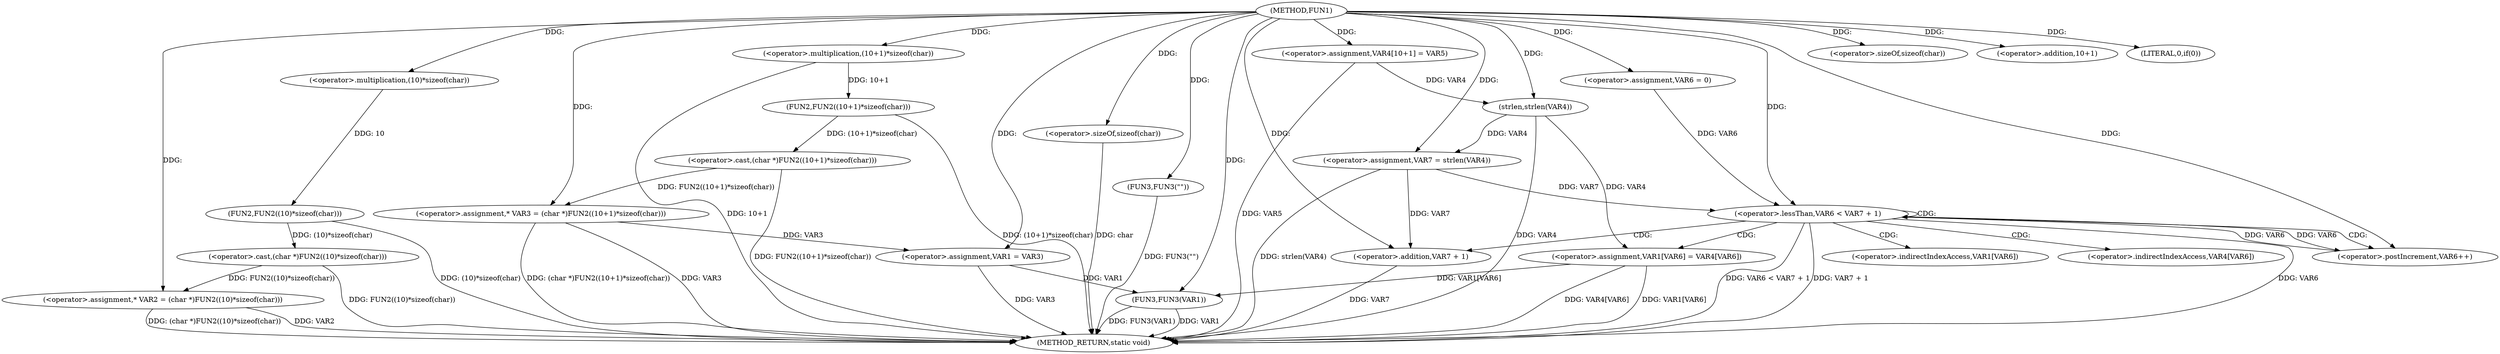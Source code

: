 digraph FUN1 {  
"1000100" [label = "(METHOD,FUN1)" ]
"1000167" [label = "(METHOD_RETURN,static void)" ]
"1000104" [label = "(<operator>.assignment,* VAR2 = (char *)FUN2((10)*sizeof(char)))" ]
"1000106" [label = "(<operator>.cast,(char *)FUN2((10)*sizeof(char)))" ]
"1000108" [label = "(FUN2,FUN2((10)*sizeof(char)))" ]
"1000109" [label = "(<operator>.multiplication,(10)*sizeof(char))" ]
"1000111" [label = "(<operator>.sizeOf,sizeof(char))" ]
"1000114" [label = "(<operator>.assignment,* VAR3 = (char *)FUN2((10+1)*sizeof(char)))" ]
"1000116" [label = "(<operator>.cast,(char *)FUN2((10+1)*sizeof(char)))" ]
"1000118" [label = "(FUN2,FUN2((10+1)*sizeof(char)))" ]
"1000119" [label = "(<operator>.multiplication,(10+1)*sizeof(char))" ]
"1000120" [label = "(<operator>.addition,10+1)" ]
"1000123" [label = "(<operator>.sizeOf,sizeof(char))" ]
"1000126" [label = "(LITERAL,0,if(0))" ]
"1000128" [label = "(FUN3,FUN3(\"\"))" ]
"1000132" [label = "(<operator>.assignment,VAR1 = VAR3)" ]
"1000137" [label = "(<operator>.assignment,VAR4[10+1] = VAR5)" ]
"1000142" [label = "(<operator>.assignment,VAR7 = strlen(VAR4))" ]
"1000144" [label = "(strlen,strlen(VAR4))" ]
"1000147" [label = "(<operator>.assignment,VAR6 = 0)" ]
"1000150" [label = "(<operator>.lessThan,VAR6 < VAR7 + 1)" ]
"1000152" [label = "(<operator>.addition,VAR7 + 1)" ]
"1000155" [label = "(<operator>.postIncrement,VAR6++)" ]
"1000158" [label = "(<operator>.assignment,VAR1[VAR6] = VAR4[VAR6])" ]
"1000165" [label = "(FUN3,FUN3(VAR1))" ]
"1000159" [label = "(<operator>.indirectIndexAccess,VAR1[VAR6])" ]
"1000162" [label = "(<operator>.indirectIndexAccess,VAR4[VAR6])" ]
  "1000158" -> "1000167"  [ label = "DDG: VAR1[VAR6]"] 
  "1000106" -> "1000167"  [ label = "DDG: FUN2((10)*sizeof(char))"] 
  "1000150" -> "1000167"  [ label = "DDG: VAR6"] 
  "1000104" -> "1000167"  [ label = "DDG: VAR2"] 
  "1000114" -> "1000167"  [ label = "DDG: VAR3"] 
  "1000152" -> "1000167"  [ label = "DDG: VAR7"] 
  "1000116" -> "1000167"  [ label = "DDG: FUN2((10+1)*sizeof(char))"] 
  "1000119" -> "1000167"  [ label = "DDG: 10+1"] 
  "1000144" -> "1000167"  [ label = "DDG: VAR4"] 
  "1000150" -> "1000167"  [ label = "DDG: VAR6 < VAR7 + 1"] 
  "1000128" -> "1000167"  [ label = "DDG: FUN3(\"\")"] 
  "1000118" -> "1000167"  [ label = "DDG: (10+1)*sizeof(char)"] 
  "1000158" -> "1000167"  [ label = "DDG: VAR4[VAR6]"] 
  "1000137" -> "1000167"  [ label = "DDG: VAR5"] 
  "1000165" -> "1000167"  [ label = "DDG: VAR1"] 
  "1000150" -> "1000167"  [ label = "DDG: VAR7 + 1"] 
  "1000142" -> "1000167"  [ label = "DDG: strlen(VAR4)"] 
  "1000132" -> "1000167"  [ label = "DDG: VAR3"] 
  "1000114" -> "1000167"  [ label = "DDG: (char *)FUN2((10+1)*sizeof(char))"] 
  "1000104" -> "1000167"  [ label = "DDG: (char *)FUN2((10)*sizeof(char))"] 
  "1000108" -> "1000167"  [ label = "DDG: (10)*sizeof(char)"] 
  "1000123" -> "1000167"  [ label = "DDG: char"] 
  "1000165" -> "1000167"  [ label = "DDG: FUN3(VAR1)"] 
  "1000106" -> "1000104"  [ label = "DDG: FUN2((10)*sizeof(char))"] 
  "1000100" -> "1000104"  [ label = "DDG: "] 
  "1000108" -> "1000106"  [ label = "DDG: (10)*sizeof(char)"] 
  "1000109" -> "1000108"  [ label = "DDG: 10"] 
  "1000100" -> "1000109"  [ label = "DDG: "] 
  "1000100" -> "1000111"  [ label = "DDG: "] 
  "1000116" -> "1000114"  [ label = "DDG: FUN2((10+1)*sizeof(char))"] 
  "1000100" -> "1000114"  [ label = "DDG: "] 
  "1000118" -> "1000116"  [ label = "DDG: (10+1)*sizeof(char)"] 
  "1000119" -> "1000118"  [ label = "DDG: 10+1"] 
  "1000100" -> "1000119"  [ label = "DDG: "] 
  "1000100" -> "1000120"  [ label = "DDG: "] 
  "1000100" -> "1000123"  [ label = "DDG: "] 
  "1000100" -> "1000126"  [ label = "DDG: "] 
  "1000100" -> "1000128"  [ label = "DDG: "] 
  "1000114" -> "1000132"  [ label = "DDG: VAR3"] 
  "1000100" -> "1000132"  [ label = "DDG: "] 
  "1000100" -> "1000137"  [ label = "DDG: "] 
  "1000144" -> "1000142"  [ label = "DDG: VAR4"] 
  "1000100" -> "1000142"  [ label = "DDG: "] 
  "1000137" -> "1000144"  [ label = "DDG: VAR4"] 
  "1000100" -> "1000144"  [ label = "DDG: "] 
  "1000100" -> "1000147"  [ label = "DDG: "] 
  "1000147" -> "1000150"  [ label = "DDG: VAR6"] 
  "1000155" -> "1000150"  [ label = "DDG: VAR6"] 
  "1000100" -> "1000150"  [ label = "DDG: "] 
  "1000142" -> "1000150"  [ label = "DDG: VAR7"] 
  "1000142" -> "1000152"  [ label = "DDG: VAR7"] 
  "1000100" -> "1000152"  [ label = "DDG: "] 
  "1000150" -> "1000155"  [ label = "DDG: VAR6"] 
  "1000100" -> "1000155"  [ label = "DDG: "] 
  "1000144" -> "1000158"  [ label = "DDG: VAR4"] 
  "1000158" -> "1000165"  [ label = "DDG: VAR1[VAR6]"] 
  "1000132" -> "1000165"  [ label = "DDG: VAR1"] 
  "1000100" -> "1000165"  [ label = "DDG: "] 
  "1000150" -> "1000155"  [ label = "CDG: "] 
  "1000150" -> "1000152"  [ label = "CDG: "] 
  "1000150" -> "1000150"  [ label = "CDG: "] 
  "1000150" -> "1000162"  [ label = "CDG: "] 
  "1000150" -> "1000159"  [ label = "CDG: "] 
  "1000150" -> "1000158"  [ label = "CDG: "] 
}
